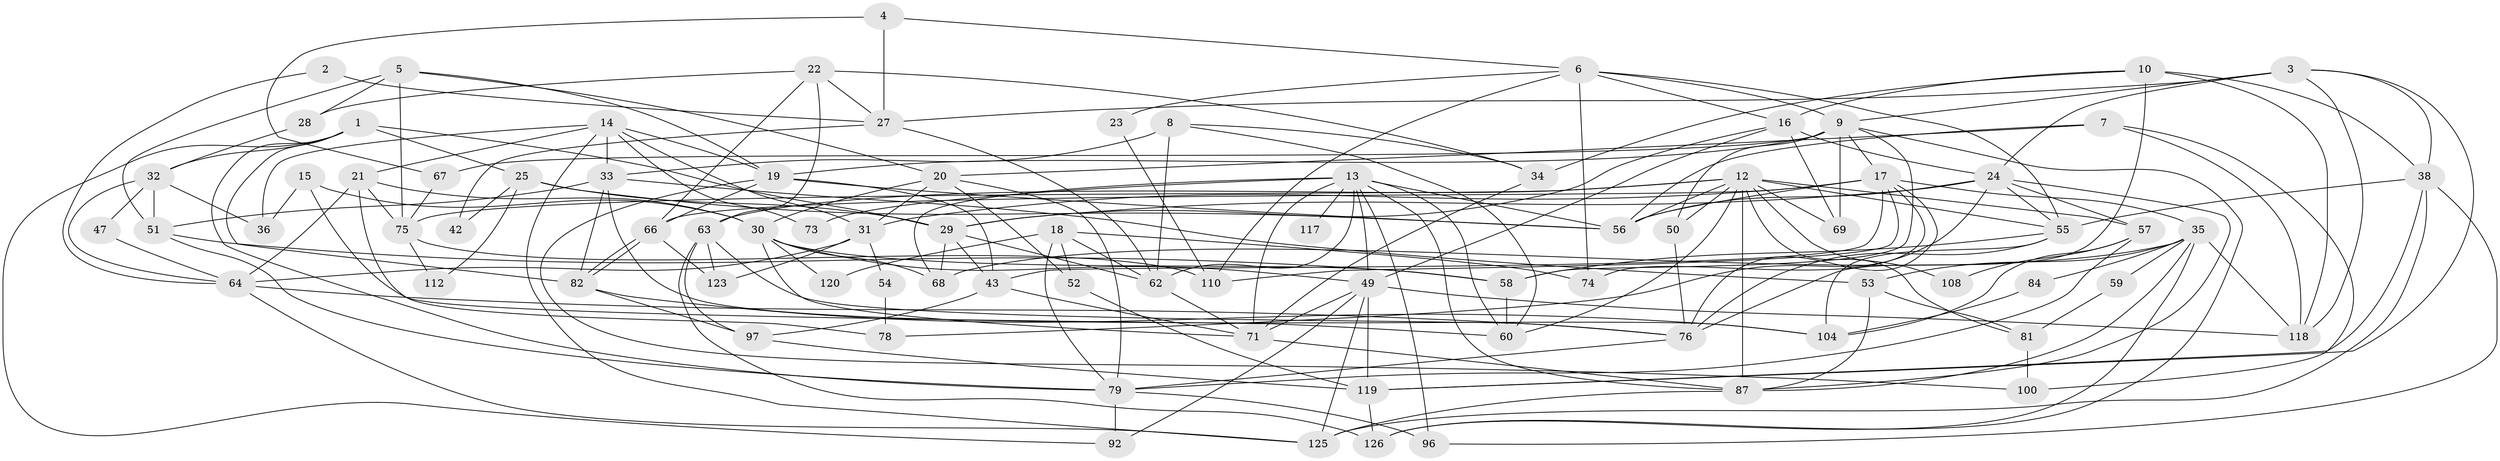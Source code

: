 // Generated by graph-tools (version 1.1) at 2025/24/03/03/25 07:24:04]
// undirected, 83 vertices, 205 edges
graph export_dot {
graph [start="1"]
  node [color=gray90,style=filled];
  1 [super="+40"];
  2;
  3 [super="+103"];
  4;
  5 [super="+11"];
  6 [super="+39"];
  7 [super="+45"];
  8;
  9 [super="+111"];
  10 [super="+48"];
  12 [super="+107"];
  13 [super="+46"];
  14 [super="+65"];
  15;
  16 [super="+83"];
  17 [super="+26"];
  18;
  19 [super="+70"];
  20 [super="+44"];
  21 [super="+37"];
  22 [super="+41"];
  23;
  24 [super="+113"];
  25 [super="+86"];
  27 [super="+122"];
  28;
  29 [super="+95"];
  30 [super="+61"];
  31;
  32 [super="+90"];
  33 [super="+80"];
  34;
  35 [super="+109"];
  36 [super="+101"];
  38 [super="+98"];
  42;
  43;
  47;
  49 [super="+124"];
  50;
  51;
  52 [super="+94"];
  53 [super="+85"];
  54;
  55 [super="+102"];
  56 [super="+89"];
  57;
  58 [super="+114"];
  59;
  60 [super="+99"];
  62 [super="+105"];
  63;
  64 [super="+77"];
  66 [super="+93"];
  67;
  68;
  69;
  71 [super="+72"];
  73;
  74;
  75 [super="+91"];
  76 [super="+116"];
  78;
  79 [super="+88"];
  81;
  82 [super="+115"];
  84;
  87;
  92;
  96;
  97;
  100;
  104 [super="+106"];
  108;
  110;
  112;
  117;
  118;
  119 [super="+121"];
  120;
  123;
  125;
  126;
  1 -- 29;
  1 -- 25;
  1 -- 92;
  1 -- 79;
  1 -- 32;
  1 -- 82;
  2 -- 27;
  2 -- 64;
  3 -- 24;
  3 -- 9;
  3 -- 38;
  3 -- 118;
  3 -- 27;
  3 -- 119;
  4 -- 27;
  4 -- 67;
  4 -- 6;
  5 -- 28;
  5 -- 19;
  5 -- 75;
  5 -- 51;
  5 -- 20;
  6 -- 9;
  6 -- 74;
  6 -- 16;
  6 -- 23;
  6 -- 110;
  6 -- 55;
  7 -- 118;
  7 -- 100;
  7 -- 20;
  7 -- 56;
  8 -- 62;
  8 -- 34;
  8 -- 60;
  8 -- 33;
  9 -- 50;
  9 -- 17;
  9 -- 67;
  9 -- 126;
  9 -- 19;
  9 -- 69;
  9 -- 58;
  10 -- 16;
  10 -- 118;
  10 -- 76;
  10 -- 34;
  10 -- 38;
  12 -- 63;
  12 -- 50;
  12 -- 57;
  12 -- 75;
  12 -- 87;
  12 -- 108;
  12 -- 81;
  12 -- 69;
  12 -- 55;
  12 -- 60;
  12 -- 56;
  13 -- 87;
  13 -- 56;
  13 -- 60;
  13 -- 73;
  13 -- 96;
  13 -- 117 [weight=2];
  13 -- 62;
  13 -- 49;
  13 -- 68;
  13 -- 71;
  14 -- 31;
  14 -- 125;
  14 -- 36;
  14 -- 73;
  14 -- 33;
  14 -- 19;
  14 -- 21;
  15 -- 60;
  15 -- 36;
  15 -- 30;
  16 -- 49;
  16 -- 69;
  16 -- 29;
  16 -- 24;
  17 -- 43;
  17 -- 31;
  17 -- 74;
  17 -- 110;
  17 -- 66;
  17 -- 76;
  17 -- 35;
  17 -- 56;
  18 -- 74;
  18 -- 52;
  18 -- 120;
  18 -- 62;
  18 -- 79;
  19 -- 43;
  19 -- 100;
  19 -- 66;
  19 -- 56;
  20 -- 31;
  20 -- 79;
  20 -- 52;
  20 -- 30;
  21 -- 78;
  21 -- 75;
  21 -- 64;
  21 -- 30;
  22 -- 28;
  22 -- 63;
  22 -- 27;
  22 -- 66;
  22 -- 34;
  23 -- 110;
  24 -- 55;
  24 -- 78;
  24 -- 87;
  24 -- 57;
  24 -- 29;
  24 -- 56;
  25 -- 42;
  25 -- 112;
  25 -- 29;
  25 -- 56;
  27 -- 42;
  27 -- 62;
  28 -- 32;
  29 -- 43;
  29 -- 62;
  29 -- 68;
  30 -- 58;
  30 -- 68;
  30 -- 49;
  30 -- 71;
  30 -- 120;
  31 -- 54;
  31 -- 64;
  31 -- 123;
  32 -- 36;
  32 -- 64;
  32 -- 51;
  32 -- 47;
  33 -- 104;
  33 -- 51;
  33 -- 53;
  33 -- 82;
  34 -- 71;
  35 -- 87;
  35 -- 68 [weight=2];
  35 -- 59;
  35 -- 84;
  35 -- 118;
  35 -- 53;
  35 -- 126;
  38 -- 119 [weight=2];
  38 -- 125;
  38 -- 96;
  38 -- 55;
  43 -- 71;
  43 -- 97;
  47 -- 64;
  49 -- 118;
  49 -- 92;
  49 -- 119;
  49 -- 125;
  49 -- 71;
  50 -- 76;
  51 -- 58;
  51 -- 79;
  52 -- 119;
  53 -- 81;
  53 -- 87;
  54 -- 78;
  55 -- 58;
  55 -- 76;
  55 -- 104;
  57 -- 108;
  57 -- 104;
  57 -- 79;
  58 -- 60;
  59 -- 81;
  62 -- 71;
  63 -- 126;
  63 -- 76;
  63 -- 97;
  63 -- 123;
  64 -- 76;
  64 -- 125;
  66 -- 82;
  66 -- 82;
  66 -- 123;
  67 -- 75;
  71 -- 87;
  75 -- 112;
  75 -- 110;
  76 -- 79;
  79 -- 96;
  79 -- 92;
  81 -- 100;
  82 -- 97;
  82 -- 104;
  84 -- 104;
  87 -- 125;
  97 -- 119;
  119 -- 126;
}
